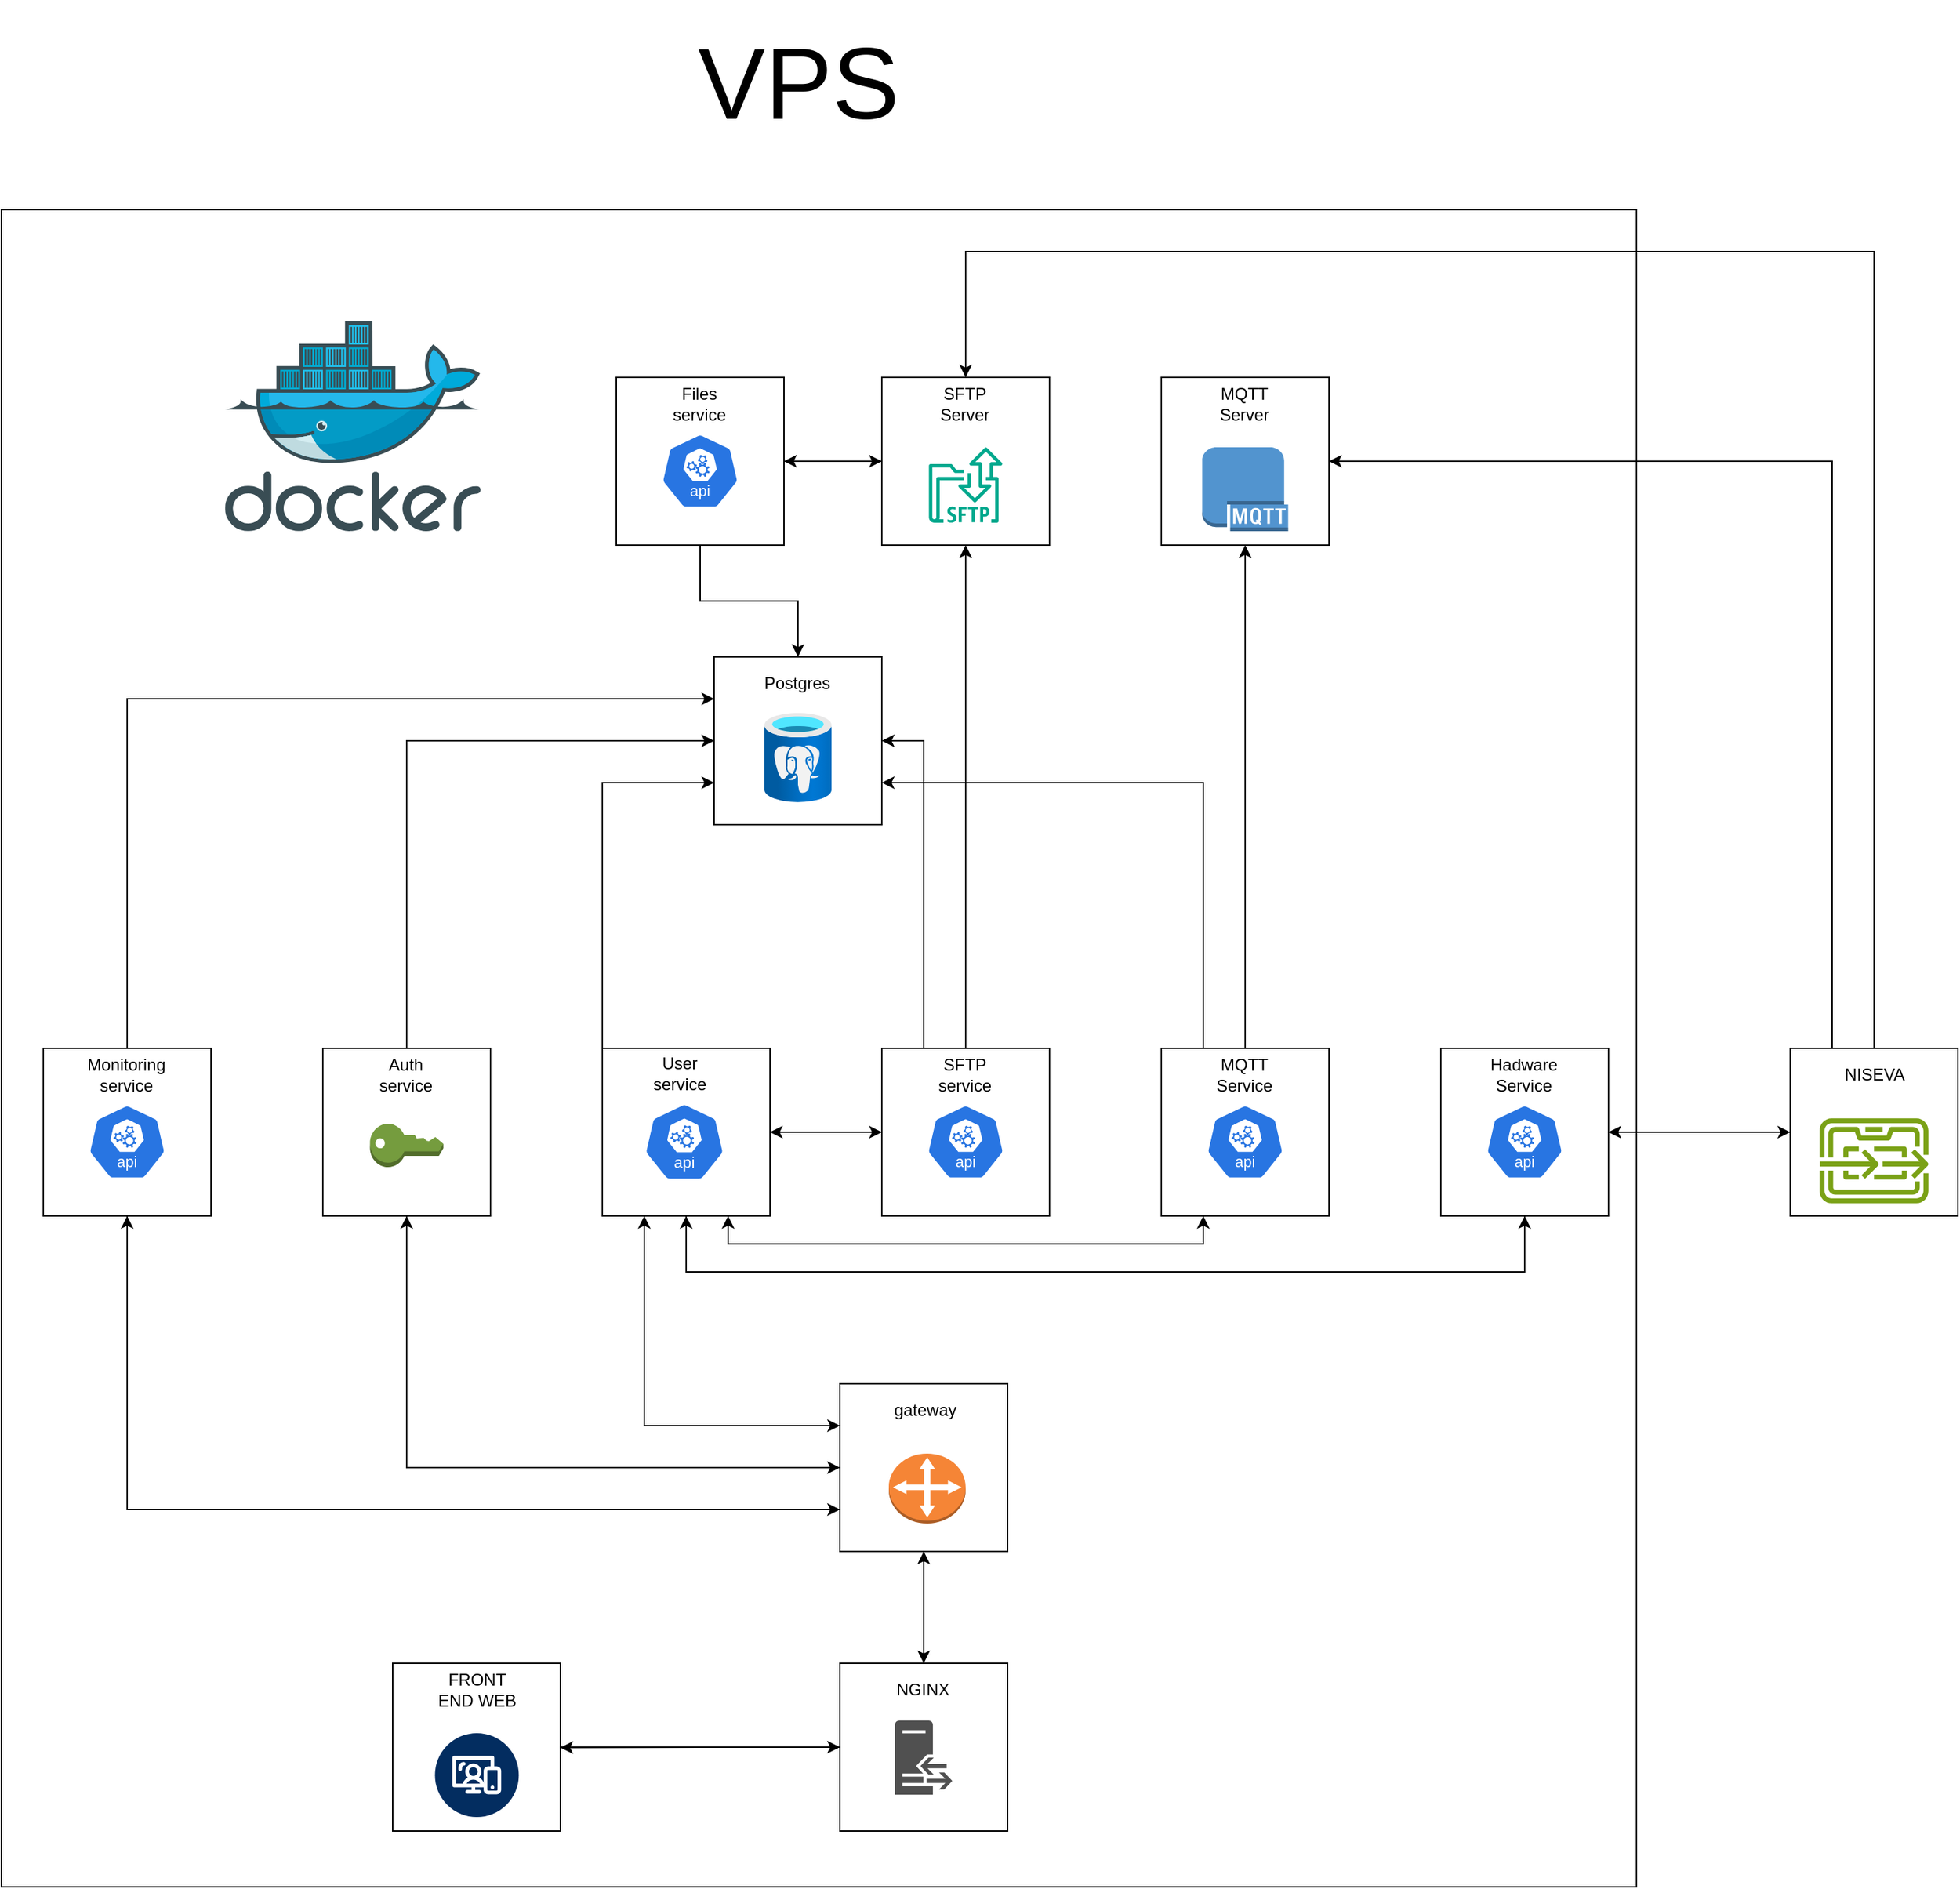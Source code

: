 <mxfile version="26.1.3">
  <diagram id="l8hXMBHkgcEJcSW0mbfh" name="Page-1">
    <mxGraphModel dx="3980" dy="2050" grid="1" gridSize="10" guides="1" tooltips="1" connect="1" arrows="1" fold="1" page="1" pageScale="1" pageWidth="1169" pageHeight="827" math="0" shadow="0">
      <root>
        <mxCell id="0" />
        <mxCell id="1" parent="0" />
        <mxCell id="DZCbmH0bt6J4rJgYgNiA-18" value="" style="rounded=0;whiteSpace=wrap;html=0;fillColor=none;" vertex="1" parent="1">
          <mxGeometry y="160" width="1170" height="1200" as="geometry" />
        </mxCell>
        <mxCell id="PoxzqUH3-YCF-cj8GtX4-8" value="&lt;font style=&quot;font-size: 72px;&quot;&gt;VPS&lt;/font&gt;" style="text;html=1;align=center;verticalAlign=middle;whiteSpace=wrap;rounded=0;" parent="1" vertex="1">
          <mxGeometry x="328.75" y="10" width="482.5" height="120" as="geometry" />
        </mxCell>
        <mxCell id="PoxzqUH3-YCF-cj8GtX4-15" value="" style="group" parent="1" vertex="1" connectable="0">
          <mxGeometry x="430" y="760" width="120" height="120" as="geometry" />
        </mxCell>
        <mxCell id="PoxzqUH3-YCF-cj8GtX4-13" value="" style="whiteSpace=wrap;html=1;aspect=fixed;" parent="PoxzqUH3-YCF-cj8GtX4-15" vertex="1">
          <mxGeometry width="120" height="120" as="geometry" />
        </mxCell>
        <mxCell id="PoxzqUH3-YCF-cj8GtX4-10" value="" style="aspect=fixed;sketch=0;html=1;dashed=0;whitespace=wrap;verticalLabelPosition=bottom;verticalAlign=top;fillColor=#2875E2;strokeColor=#ffffff;points=[[0.005,0.63,0],[0.1,0.2,0],[0.9,0.2,0],[0.5,0,0],[0.995,0.63,0],[0.72,0.99,0],[0.5,1,0],[0.28,0.99,0]];shape=mxgraph.kubernetes.icon2;kubernetesLabel=1;prIcon=api" parent="PoxzqUH3-YCF-cj8GtX4-15" vertex="1">
          <mxGeometry x="29.686" y="39.104" width="58.113" height="55.791" as="geometry" />
        </mxCell>
        <mxCell id="PoxzqUH3-YCF-cj8GtX4-14" value="User service" style="text;html=1;align=center;verticalAlign=middle;whiteSpace=wrap;rounded=0;" parent="PoxzqUH3-YCF-cj8GtX4-15" vertex="1">
          <mxGeometry x="34.857" y="7.286" width="41.143" height="20.571" as="geometry" />
        </mxCell>
        <mxCell id="-a2DfulknnoLtpf2qesY-24" value="" style="group" parent="1" vertex="1" connectable="0">
          <mxGeometry x="230" y="760" width="120" height="120" as="geometry" />
        </mxCell>
        <mxCell id="-a2DfulknnoLtpf2qesY-25" value="" style="whiteSpace=wrap;html=1;aspect=fixed;" parent="-a2DfulknnoLtpf2qesY-24" vertex="1">
          <mxGeometry width="120" height="120" as="geometry" />
        </mxCell>
        <mxCell id="-a2DfulknnoLtpf2qesY-27" value="Auth service" style="text;html=1;align=center;verticalAlign=middle;whiteSpace=wrap;rounded=0;" parent="-a2DfulknnoLtpf2qesY-24" vertex="1">
          <mxGeometry x="39.429" y="9.0" width="41.143" height="20.571" as="geometry" />
        </mxCell>
        <mxCell id="-a2DfulknnoLtpf2qesY-28" value="" style="outlineConnect=0;dashed=0;verticalLabelPosition=bottom;verticalAlign=top;align=center;html=1;shape=mxgraph.aws3.add_on;fillColor=#759C3E;gradientColor=none;" parent="-a2DfulknnoLtpf2qesY-24" vertex="1">
          <mxGeometry x="33.75" y="54.0" width="52.5" height="30.979" as="geometry" />
        </mxCell>
        <mxCell id="-a2DfulknnoLtpf2qesY-30" value="" style="group" parent="1" vertex="1" connectable="0">
          <mxGeometry x="600" y="1000" width="120" height="120" as="geometry" />
        </mxCell>
        <mxCell id="-a2DfulknnoLtpf2qesY-31" value="" style="whiteSpace=wrap;html=1;aspect=fixed;" parent="-a2DfulknnoLtpf2qesY-30" vertex="1">
          <mxGeometry width="120" height="120" as="geometry" />
        </mxCell>
        <mxCell id="-a2DfulknnoLtpf2qesY-32" value="&amp;nbsp;gateway" style="text;html=1;align=center;verticalAlign=middle;whiteSpace=wrap;rounded=0;" parent="-a2DfulknnoLtpf2qesY-30" vertex="1">
          <mxGeometry x="39.429" y="9.0" width="41.143" height="20.571" as="geometry" />
        </mxCell>
        <mxCell id="-a2DfulknnoLtpf2qesY-35" value="" style="outlineConnect=0;dashed=0;verticalLabelPosition=bottom;verticalAlign=top;align=center;html=1;shape=mxgraph.aws3.customer_gateway;fillColor=#F58536;gradientColor=none;" parent="-a2DfulknnoLtpf2qesY-30" vertex="1">
          <mxGeometry x="35" y="50" width="55" height="50" as="geometry" />
        </mxCell>
        <mxCell id="-a2DfulknnoLtpf2qesY-36" value="" style="group" parent="1" vertex="1" connectable="0">
          <mxGeometry x="30" y="760" width="120" height="120" as="geometry" />
        </mxCell>
        <mxCell id="-a2DfulknnoLtpf2qesY-37" value="" style="whiteSpace=wrap;html=1;aspect=fixed;" parent="-a2DfulknnoLtpf2qesY-36" vertex="1">
          <mxGeometry width="120" height="120" as="geometry" />
        </mxCell>
        <mxCell id="-a2DfulknnoLtpf2qesY-38" value="Monitoring&lt;div&gt;service&lt;/div&gt;" style="text;html=1;align=center;verticalAlign=middle;whiteSpace=wrap;rounded=0;" parent="-a2DfulknnoLtpf2qesY-36" vertex="1">
          <mxGeometry x="39.429" y="9.0" width="41.143" height="20.571" as="geometry" />
        </mxCell>
        <mxCell id="-a2DfulknnoLtpf2qesY-40" value="" style="aspect=fixed;sketch=0;html=1;dashed=0;whitespace=wrap;verticalLabelPosition=bottom;verticalAlign=top;fillColor=#2875E2;strokeColor=#ffffff;points=[[0.005,0.63,0],[0.1,0.2,0],[0.9,0.2,0],[0.5,0,0],[0.995,0.63,0],[0.72,0.99,0],[0.5,1,0],[0.28,0.99,0]];shape=mxgraph.kubernetes.icon2;kubernetesLabel=1;prIcon=api" parent="-a2DfulknnoLtpf2qesY-36" vertex="1">
          <mxGeometry x="31.88" y="40" width="56.25" height="54" as="geometry" />
        </mxCell>
        <mxCell id="-a2DfulknnoLtpf2qesY-41" value="" style="group" parent="1" vertex="1" connectable="0">
          <mxGeometry x="630" y="280" width="120" height="120" as="geometry" />
        </mxCell>
        <mxCell id="-a2DfulknnoLtpf2qesY-42" value="" style="whiteSpace=wrap;html=1;aspect=fixed;" parent="-a2DfulknnoLtpf2qesY-41" vertex="1">
          <mxGeometry width="120" height="120" as="geometry" />
        </mxCell>
        <mxCell id="-a2DfulknnoLtpf2qesY-43" value="SFTP Server" style="text;html=1;align=center;verticalAlign=middle;whiteSpace=wrap;rounded=0;" parent="-a2DfulknnoLtpf2qesY-41" vertex="1">
          <mxGeometry x="39.429" y="9.0" width="41.143" height="20.571" as="geometry" />
        </mxCell>
        <mxCell id="-a2DfulknnoLtpf2qesY-45" value="" style="sketch=0;outlineConnect=0;fontColor=#232F3E;gradientColor=none;fillColor=#01A88D;strokeColor=none;dashed=0;verticalLabelPosition=bottom;verticalAlign=top;align=center;html=1;fontSize=12;fontStyle=0;aspect=fixed;shape=mxgraph.aws4.transfer_for_sftp_resource;" parent="-a2DfulknnoLtpf2qesY-41" vertex="1">
          <mxGeometry x="33.69" y="50" width="52.62" height="54" as="geometry" />
        </mxCell>
        <mxCell id="-a2DfulknnoLtpf2qesY-46" value="" style="group" parent="1" vertex="1" connectable="0">
          <mxGeometry x="830" y="280" width="120" height="120" as="geometry" />
        </mxCell>
        <mxCell id="-a2DfulknnoLtpf2qesY-47" value="" style="whiteSpace=wrap;html=1;aspect=fixed;" parent="-a2DfulknnoLtpf2qesY-46" vertex="1">
          <mxGeometry width="120" height="120" as="geometry" />
        </mxCell>
        <mxCell id="-a2DfulknnoLtpf2qesY-48" value="MQTT Server" style="text;html=1;align=center;verticalAlign=middle;whiteSpace=wrap;rounded=0;" parent="-a2DfulknnoLtpf2qesY-46" vertex="1">
          <mxGeometry x="39.429" y="9.0" width="41.143" height="20.571" as="geometry" />
        </mxCell>
        <mxCell id="-a2DfulknnoLtpf2qesY-50" value="" style="outlineConnect=0;dashed=0;verticalLabelPosition=bottom;verticalAlign=top;align=center;html=1;shape=mxgraph.aws3.mqtt_protocol;fillColor=#5294CF;gradientColor=none;" parent="-a2DfulknnoLtpf2qesY-46" vertex="1">
          <mxGeometry x="29.25" y="50" width="61.5" height="60" as="geometry" />
        </mxCell>
        <mxCell id="-a2DfulknnoLtpf2qesY-51" value="" style="group" parent="1" vertex="1" connectable="0">
          <mxGeometry x="510" y="480" width="120" height="120" as="geometry" />
        </mxCell>
        <mxCell id="-a2DfulknnoLtpf2qesY-52" value="" style="whiteSpace=wrap;html=1;aspect=fixed;" parent="-a2DfulknnoLtpf2qesY-51" vertex="1">
          <mxGeometry width="120" height="120" as="geometry" />
        </mxCell>
        <mxCell id="-a2DfulknnoLtpf2qesY-53" value="Postgres" style="text;html=1;align=center;verticalAlign=middle;whiteSpace=wrap;rounded=0;" parent="-a2DfulknnoLtpf2qesY-51" vertex="1">
          <mxGeometry x="39.429" y="9.0" width="41.143" height="20.571" as="geometry" />
        </mxCell>
        <mxCell id="-a2DfulknnoLtpf2qesY-55" value="" style="image;aspect=fixed;html=1;points=[];align=center;fontSize=12;image=img/lib/azure2/databases/Azure_Database_PostgreSQL_Server.svg;" parent="-a2DfulknnoLtpf2qesY-51" vertex="1">
          <mxGeometry x="36" y="40" width="48" height="64" as="geometry" />
        </mxCell>
        <mxCell id="-a2DfulknnoLtpf2qesY-56" value="" style="group" parent="1" vertex="1" connectable="0">
          <mxGeometry x="630" y="760" width="120" height="120" as="geometry" />
        </mxCell>
        <mxCell id="-a2DfulknnoLtpf2qesY-57" value="" style="whiteSpace=wrap;html=1;aspect=fixed;" parent="-a2DfulknnoLtpf2qesY-56" vertex="1">
          <mxGeometry width="120" height="120" as="geometry" />
        </mxCell>
        <mxCell id="-a2DfulknnoLtpf2qesY-58" value="&lt;div&gt;SFTP&lt;/div&gt;&lt;div&gt;service&lt;/div&gt;" style="text;html=1;align=center;verticalAlign=middle;whiteSpace=wrap;rounded=0;" parent="-a2DfulknnoLtpf2qesY-56" vertex="1">
          <mxGeometry x="39.429" y="9.0" width="41.143" height="20.571" as="geometry" />
        </mxCell>
        <mxCell id="-a2DfulknnoLtpf2qesY-59" value="" style="aspect=fixed;sketch=0;html=1;dashed=0;whitespace=wrap;verticalLabelPosition=bottom;verticalAlign=top;fillColor=#2875E2;strokeColor=#ffffff;points=[[0.005,0.63,0],[0.1,0.2,0],[0.9,0.2,0],[0.5,0,0],[0.995,0.63,0],[0.72,0.99,0],[0.5,1,0],[0.28,0.99,0]];shape=mxgraph.kubernetes.icon2;kubernetesLabel=1;prIcon=api" parent="-a2DfulknnoLtpf2qesY-56" vertex="1">
          <mxGeometry x="31.88" y="40" width="56.25" height="54" as="geometry" />
        </mxCell>
        <mxCell id="-a2DfulknnoLtpf2qesY-60" value="" style="group" parent="1" vertex="1" connectable="0">
          <mxGeometry x="440" y="280" width="120" height="120" as="geometry" />
        </mxCell>
        <mxCell id="-a2DfulknnoLtpf2qesY-61" value="" style="whiteSpace=wrap;html=1;aspect=fixed;" parent="-a2DfulknnoLtpf2qesY-60" vertex="1">
          <mxGeometry width="120" height="120" as="geometry" />
        </mxCell>
        <mxCell id="-a2DfulknnoLtpf2qesY-62" value="&lt;div&gt;Files&lt;/div&gt;&lt;div&gt;service&lt;/div&gt;" style="text;html=1;align=center;verticalAlign=middle;whiteSpace=wrap;rounded=0;" parent="-a2DfulknnoLtpf2qesY-60" vertex="1">
          <mxGeometry x="39.429" y="9.0" width="41.143" height="20.571" as="geometry" />
        </mxCell>
        <mxCell id="-a2DfulknnoLtpf2qesY-63" value="" style="aspect=fixed;sketch=0;html=1;dashed=0;whitespace=wrap;verticalLabelPosition=bottom;verticalAlign=top;fillColor=#2875E2;strokeColor=#ffffff;points=[[0.005,0.63,0],[0.1,0.2,0],[0.9,0.2,0],[0.5,0,0],[0.995,0.63,0],[0.72,0.99,0],[0.5,1,0],[0.28,0.99,0]];shape=mxgraph.kubernetes.icon2;kubernetesLabel=1;prIcon=api" parent="-a2DfulknnoLtpf2qesY-60" vertex="1">
          <mxGeometry x="31.88" y="40" width="56.25" height="54" as="geometry" />
        </mxCell>
        <mxCell id="-a2DfulknnoLtpf2qesY-64" value="" style="group" parent="1" vertex="1" connectable="0">
          <mxGeometry x="1030" y="760" width="120" height="120" as="geometry" />
        </mxCell>
        <mxCell id="-a2DfulknnoLtpf2qesY-65" value="" style="whiteSpace=wrap;html=1;aspect=fixed;" parent="-a2DfulknnoLtpf2qesY-64" vertex="1">
          <mxGeometry width="120" height="120" as="geometry" />
        </mxCell>
        <mxCell id="-a2DfulknnoLtpf2qesY-66" value="Hadware&lt;div&gt;Service&lt;/div&gt;" style="text;html=1;align=center;verticalAlign=middle;whiteSpace=wrap;rounded=0;" parent="-a2DfulknnoLtpf2qesY-64" vertex="1">
          <mxGeometry x="39.429" y="9.0" width="41.143" height="20.571" as="geometry" />
        </mxCell>
        <mxCell id="-a2DfulknnoLtpf2qesY-67" value="" style="aspect=fixed;sketch=0;html=1;dashed=0;whitespace=wrap;verticalLabelPosition=bottom;verticalAlign=top;fillColor=#2875E2;strokeColor=#ffffff;points=[[0.005,0.63,0],[0.1,0.2,0],[0.9,0.2,0],[0.5,0,0],[0.995,0.63,0],[0.72,0.99,0],[0.5,1,0],[0.28,0.99,0]];shape=mxgraph.kubernetes.icon2;kubernetesLabel=1;prIcon=api" parent="-a2DfulknnoLtpf2qesY-64" vertex="1">
          <mxGeometry x="31.88" y="40" width="56.25" height="54" as="geometry" />
        </mxCell>
        <mxCell id="-a2DfulknnoLtpf2qesY-68" value="" style="group" parent="1" vertex="1" connectable="0">
          <mxGeometry x="830" y="760" width="120" height="120" as="geometry" />
        </mxCell>
        <mxCell id="-a2DfulknnoLtpf2qesY-69" value="" style="whiteSpace=wrap;html=1;aspect=fixed;" parent="-a2DfulknnoLtpf2qesY-68" vertex="1">
          <mxGeometry width="120" height="120" as="geometry" />
        </mxCell>
        <mxCell id="-a2DfulknnoLtpf2qesY-70" value="MQTT&lt;div&gt;Service&lt;/div&gt;" style="text;html=1;align=center;verticalAlign=middle;whiteSpace=wrap;rounded=0;" parent="-a2DfulknnoLtpf2qesY-68" vertex="1">
          <mxGeometry x="39.429" y="9.0" width="41.143" height="20.571" as="geometry" />
        </mxCell>
        <mxCell id="-a2DfulknnoLtpf2qesY-71" value="" style="aspect=fixed;sketch=0;html=1;dashed=0;whitespace=wrap;verticalLabelPosition=bottom;verticalAlign=top;fillColor=#2875E2;strokeColor=#ffffff;points=[[0.005,0.63,0],[0.1,0.2,0],[0.9,0.2,0],[0.5,0,0],[0.995,0.63,0],[0.72,0.99,0],[0.5,1,0],[0.28,0.99,0]];shape=mxgraph.kubernetes.icon2;kubernetesLabel=1;prIcon=api" parent="-a2DfulknnoLtpf2qesY-68" vertex="1">
          <mxGeometry x="31.88" y="40" width="56.25" height="54" as="geometry" />
        </mxCell>
        <mxCell id="-a2DfulknnoLtpf2qesY-82" style="edgeStyle=orthogonalEdgeStyle;rounded=0;orthogonalLoop=1;jettySize=auto;html=1;exitX=0.5;exitY=0;exitDx=0;exitDy=0;entryX=0;entryY=0.5;entryDx=0;entryDy=0;" parent="1" source="-a2DfulknnoLtpf2qesY-25" target="-a2DfulknnoLtpf2qesY-52" edge="1">
          <mxGeometry relative="1" as="geometry" />
        </mxCell>
        <mxCell id="-a2DfulknnoLtpf2qesY-85" style="edgeStyle=orthogonalEdgeStyle;rounded=0;orthogonalLoop=1;jettySize=auto;html=1;exitX=0;exitY=0.25;exitDx=0;exitDy=0;entryX=0.25;entryY=1;entryDx=0;entryDy=0;" parent="1" source="-a2DfulknnoLtpf2qesY-31" target="PoxzqUH3-YCF-cj8GtX4-13" edge="1">
          <mxGeometry relative="1" as="geometry" />
        </mxCell>
        <mxCell id="-a2DfulknnoLtpf2qesY-86" style="edgeStyle=orthogonalEdgeStyle;rounded=0;orthogonalLoop=1;jettySize=auto;html=1;exitX=0.25;exitY=1;exitDx=0;exitDy=0;entryX=0;entryY=0.25;entryDx=0;entryDy=0;" parent="1" source="PoxzqUH3-YCF-cj8GtX4-13" target="-a2DfulknnoLtpf2qesY-31" edge="1">
          <mxGeometry relative="1" as="geometry" />
        </mxCell>
        <mxCell id="-a2DfulknnoLtpf2qesY-90" style="edgeStyle=orthogonalEdgeStyle;rounded=0;orthogonalLoop=1;jettySize=auto;html=1;exitX=1;exitY=0.5;exitDx=0;exitDy=0;entryX=0;entryY=0.5;entryDx=0;entryDy=0;" parent="1" source="PoxzqUH3-YCF-cj8GtX4-13" target="-a2DfulknnoLtpf2qesY-57" edge="1">
          <mxGeometry relative="1" as="geometry" />
        </mxCell>
        <mxCell id="-a2DfulknnoLtpf2qesY-91" style="edgeStyle=orthogonalEdgeStyle;rounded=0;orthogonalLoop=1;jettySize=auto;html=1;exitX=0;exitY=0.5;exitDx=0;exitDy=0;entryX=1;entryY=0.5;entryDx=0;entryDy=0;" parent="1" source="-a2DfulknnoLtpf2qesY-57" target="PoxzqUH3-YCF-cj8GtX4-13" edge="1">
          <mxGeometry relative="1" as="geometry" />
        </mxCell>
        <mxCell id="-a2DfulknnoLtpf2qesY-92" style="edgeStyle=orthogonalEdgeStyle;rounded=0;orthogonalLoop=1;jettySize=auto;html=1;exitX=0.5;exitY=0;exitDx=0;exitDy=0;entryX=0.5;entryY=1;entryDx=0;entryDy=0;" parent="1" source="-a2DfulknnoLtpf2qesY-57" target="-a2DfulknnoLtpf2qesY-42" edge="1">
          <mxGeometry relative="1" as="geometry" />
        </mxCell>
        <mxCell id="-a2DfulknnoLtpf2qesY-93" style="edgeStyle=orthogonalEdgeStyle;rounded=0;orthogonalLoop=1;jettySize=auto;html=1;exitX=0;exitY=0;exitDx=0;exitDy=0;entryX=0;entryY=0.75;entryDx=0;entryDy=0;" parent="1" source="PoxzqUH3-YCF-cj8GtX4-13" target="-a2DfulknnoLtpf2qesY-52" edge="1">
          <mxGeometry relative="1" as="geometry" />
        </mxCell>
        <mxCell id="-a2DfulknnoLtpf2qesY-94" style="edgeStyle=orthogonalEdgeStyle;rounded=0;orthogonalLoop=1;jettySize=auto;html=1;exitX=0.75;exitY=1;exitDx=0;exitDy=0;entryX=0.25;entryY=1;entryDx=0;entryDy=0;" parent="1" source="PoxzqUH3-YCF-cj8GtX4-13" target="-a2DfulknnoLtpf2qesY-69" edge="1">
          <mxGeometry relative="1" as="geometry" />
        </mxCell>
        <mxCell id="-a2DfulknnoLtpf2qesY-95" style="edgeStyle=orthogonalEdgeStyle;rounded=0;orthogonalLoop=1;jettySize=auto;html=1;exitX=0.25;exitY=1;exitDx=0;exitDy=0;entryX=0.75;entryY=1;entryDx=0;entryDy=0;" parent="1" source="-a2DfulknnoLtpf2qesY-69" target="PoxzqUH3-YCF-cj8GtX4-13" edge="1">
          <mxGeometry relative="1" as="geometry" />
        </mxCell>
        <mxCell id="-a2DfulknnoLtpf2qesY-96" style="edgeStyle=orthogonalEdgeStyle;rounded=0;orthogonalLoop=1;jettySize=auto;html=1;exitX=0.5;exitY=0;exitDx=0;exitDy=0;entryX=0.5;entryY=1;entryDx=0;entryDy=0;" parent="1" source="-a2DfulknnoLtpf2qesY-69" target="-a2DfulknnoLtpf2qesY-47" edge="1">
          <mxGeometry relative="1" as="geometry" />
        </mxCell>
        <mxCell id="-a2DfulknnoLtpf2qesY-98" style="edgeStyle=orthogonalEdgeStyle;rounded=0;orthogonalLoop=1;jettySize=auto;html=1;exitX=0.5;exitY=1;exitDx=0;exitDy=0;entryX=0.5;entryY=1;entryDx=0;entryDy=0;" parent="1" source="PoxzqUH3-YCF-cj8GtX4-13" target="-a2DfulknnoLtpf2qesY-65" edge="1">
          <mxGeometry relative="1" as="geometry">
            <Array as="points">
              <mxPoint x="490" y="920" />
              <mxPoint x="1090" y="920" />
            </Array>
          </mxGeometry>
        </mxCell>
        <mxCell id="-a2DfulknnoLtpf2qesY-99" style="edgeStyle=orthogonalEdgeStyle;rounded=0;orthogonalLoop=1;jettySize=auto;html=1;exitX=0.5;exitY=1;exitDx=0;exitDy=0;entryX=0.5;entryY=1;entryDx=0;entryDy=0;" parent="1" source="-a2DfulknnoLtpf2qesY-65" target="PoxzqUH3-YCF-cj8GtX4-13" edge="1">
          <mxGeometry relative="1" as="geometry">
            <Array as="points">
              <mxPoint x="1090" y="920" />
              <mxPoint x="490" y="920" />
            </Array>
          </mxGeometry>
        </mxCell>
        <mxCell id="-a2DfulknnoLtpf2qesY-100" style="edgeStyle=orthogonalEdgeStyle;rounded=0;orthogonalLoop=1;jettySize=auto;html=1;exitX=0;exitY=0.75;exitDx=0;exitDy=0;entryX=0.5;entryY=1;entryDx=0;entryDy=0;" parent="1" source="-a2DfulknnoLtpf2qesY-31" target="-a2DfulknnoLtpf2qesY-37" edge="1">
          <mxGeometry relative="1" as="geometry" />
        </mxCell>
        <mxCell id="-a2DfulknnoLtpf2qesY-102" style="edgeStyle=orthogonalEdgeStyle;rounded=0;orthogonalLoop=1;jettySize=auto;html=1;exitX=0.5;exitY=0;exitDx=0;exitDy=0;entryX=0;entryY=0.25;entryDx=0;entryDy=0;" parent="1" source="-a2DfulknnoLtpf2qesY-37" target="-a2DfulknnoLtpf2qesY-52" edge="1">
          <mxGeometry relative="1" as="geometry" />
        </mxCell>
        <mxCell id="-a2DfulknnoLtpf2qesY-103" style="edgeStyle=orthogonalEdgeStyle;rounded=0;orthogonalLoop=1;jettySize=auto;html=1;exitX=1;exitY=0.5;exitDx=0;exitDy=0;entryX=0;entryY=0.5;entryDx=0;entryDy=0;" parent="1" source="-a2DfulknnoLtpf2qesY-61" target="-a2DfulknnoLtpf2qesY-42" edge="1">
          <mxGeometry relative="1" as="geometry" />
        </mxCell>
        <mxCell id="-a2DfulknnoLtpf2qesY-104" style="edgeStyle=orthogonalEdgeStyle;rounded=0;orthogonalLoop=1;jettySize=auto;html=1;exitX=0;exitY=0.5;exitDx=0;exitDy=0;entryX=1;entryY=0.5;entryDx=0;entryDy=0;" parent="1" source="-a2DfulknnoLtpf2qesY-42" target="-a2DfulknnoLtpf2qesY-61" edge="1">
          <mxGeometry relative="1" as="geometry" />
        </mxCell>
        <mxCell id="-a2DfulknnoLtpf2qesY-105" style="edgeStyle=orthogonalEdgeStyle;rounded=0;orthogonalLoop=1;jettySize=auto;html=1;exitX=0.5;exitY=1;exitDx=0;exitDy=0;entryX=0.5;entryY=0;entryDx=0;entryDy=0;" parent="1" source="-a2DfulknnoLtpf2qesY-61" target="-a2DfulknnoLtpf2qesY-52" edge="1">
          <mxGeometry relative="1" as="geometry" />
        </mxCell>
        <mxCell id="-a2DfulknnoLtpf2qesY-106" style="edgeStyle=orthogonalEdgeStyle;rounded=0;orthogonalLoop=1;jettySize=auto;html=1;exitX=0.5;exitY=1;exitDx=0;exitDy=0;entryX=0;entryY=0.5;entryDx=0;entryDy=0;" parent="1" source="-a2DfulknnoLtpf2qesY-25" target="-a2DfulknnoLtpf2qesY-31" edge="1">
          <mxGeometry relative="1" as="geometry" />
        </mxCell>
        <mxCell id="-a2DfulknnoLtpf2qesY-107" style="edgeStyle=orthogonalEdgeStyle;rounded=0;orthogonalLoop=1;jettySize=auto;html=1;exitX=0;exitY=0.5;exitDx=0;exitDy=0;entryX=0.5;entryY=1;entryDx=0;entryDy=0;" parent="1" source="-a2DfulknnoLtpf2qesY-31" target="-a2DfulknnoLtpf2qesY-25" edge="1">
          <mxGeometry relative="1" as="geometry" />
        </mxCell>
        <mxCell id="-a2DfulknnoLtpf2qesY-108" style="edgeStyle=orthogonalEdgeStyle;rounded=0;orthogonalLoop=1;jettySize=auto;html=1;exitX=0.5;exitY=1;exitDx=0;exitDy=0;entryX=0;entryY=0.75;entryDx=0;entryDy=0;" parent="1" source="-a2DfulknnoLtpf2qesY-37" target="-a2DfulknnoLtpf2qesY-31" edge="1">
          <mxGeometry relative="1" as="geometry" />
        </mxCell>
        <mxCell id="-a2DfulknnoLtpf2qesY-111" style="edgeStyle=orthogonalEdgeStyle;rounded=0;orthogonalLoop=1;jettySize=auto;html=1;exitX=0.25;exitY=0;exitDx=0;exitDy=0;entryX=1;entryY=0.75;entryDx=0;entryDy=0;" parent="1" source="-a2DfulknnoLtpf2qesY-69" target="-a2DfulknnoLtpf2qesY-52" edge="1">
          <mxGeometry relative="1" as="geometry" />
        </mxCell>
        <mxCell id="-a2DfulknnoLtpf2qesY-127" style="edgeStyle=orthogonalEdgeStyle;rounded=0;orthogonalLoop=1;jettySize=auto;html=1;exitX=0.25;exitY=0;exitDx=0;exitDy=0;entryX=1;entryY=0.5;entryDx=0;entryDy=0;" parent="1" source="-a2DfulknnoLtpf2qesY-57" target="-a2DfulknnoLtpf2qesY-52" edge="1">
          <mxGeometry relative="1" as="geometry" />
        </mxCell>
        <mxCell id="-a2DfulknnoLtpf2qesY-130" value="" style="image;sketch=0;aspect=fixed;html=1;points=[];align=center;fontSize=12;image=img/lib/mscae/Docker.svg;" parent="1" vertex="1">
          <mxGeometry x="160" y="240" width="182.93" height="150" as="geometry" />
        </mxCell>
        <mxCell id="DZCbmH0bt6J4rJgYgNiA-2" value="" style="group" vertex="1" connectable="0" parent="1">
          <mxGeometry x="600" y="1200" width="120" height="120" as="geometry" />
        </mxCell>
        <mxCell id="DZCbmH0bt6J4rJgYgNiA-17" style="edgeStyle=orthogonalEdgeStyle;rounded=0;orthogonalLoop=1;jettySize=auto;html=1;exitX=0;exitY=0.5;exitDx=0;exitDy=0;" edge="1" parent="DZCbmH0bt6J4rJgYgNiA-2" source="DZCbmH0bt6J4rJgYgNiA-3">
          <mxGeometry relative="1" as="geometry">
            <mxPoint x="-200" y="60.333" as="targetPoint" />
          </mxGeometry>
        </mxCell>
        <mxCell id="DZCbmH0bt6J4rJgYgNiA-3" value="" style="whiteSpace=wrap;html=1;aspect=fixed;" vertex="1" parent="DZCbmH0bt6J4rJgYgNiA-2">
          <mxGeometry width="120" height="120" as="geometry" />
        </mxCell>
        <mxCell id="DZCbmH0bt6J4rJgYgNiA-4" value="NGINX" style="text;html=1;align=center;verticalAlign=middle;whiteSpace=wrap;rounded=0;" vertex="1" parent="DZCbmH0bt6J4rJgYgNiA-2">
          <mxGeometry x="39.429" y="9.0" width="41.143" height="20.571" as="geometry" />
        </mxCell>
        <mxCell id="DZCbmH0bt6J4rJgYgNiA-6" value="" style="sketch=0;pointerEvents=1;shadow=0;dashed=0;html=1;strokeColor=none;fillColor=#505050;labelPosition=center;verticalLabelPosition=bottom;verticalAlign=top;outlineConnect=0;align=center;shape=mxgraph.office.servers.reverse_proxy;" vertex="1" parent="DZCbmH0bt6J4rJgYgNiA-2">
          <mxGeometry x="39.43" y="41" width="41" height="53" as="geometry" />
        </mxCell>
        <mxCell id="DZCbmH0bt6J4rJgYgNiA-7" style="edgeStyle=orthogonalEdgeStyle;rounded=0;orthogonalLoop=1;jettySize=auto;html=1;exitX=0.5;exitY=0;exitDx=0;exitDy=0;entryX=0.5;entryY=1;entryDx=0;entryDy=0;" edge="1" parent="1" source="DZCbmH0bt6J4rJgYgNiA-3" target="-a2DfulknnoLtpf2qesY-31">
          <mxGeometry relative="1" as="geometry" />
        </mxCell>
        <mxCell id="DZCbmH0bt6J4rJgYgNiA-9" style="edgeStyle=orthogonalEdgeStyle;rounded=0;orthogonalLoop=1;jettySize=auto;html=1;exitX=0.5;exitY=1;exitDx=0;exitDy=0;entryX=0.5;entryY=0;entryDx=0;entryDy=0;" edge="1" parent="1" source="-a2DfulknnoLtpf2qesY-31" target="DZCbmH0bt6J4rJgYgNiA-3">
          <mxGeometry relative="1" as="geometry" />
        </mxCell>
        <mxCell id="DZCbmH0bt6J4rJgYgNiA-11" value="" style="group" vertex="1" connectable="0" parent="1">
          <mxGeometry x="280" y="1200" width="120" height="120" as="geometry" />
        </mxCell>
        <mxCell id="DZCbmH0bt6J4rJgYgNiA-12" value="" style="whiteSpace=wrap;html=1;aspect=fixed;" vertex="1" parent="DZCbmH0bt6J4rJgYgNiA-11">
          <mxGeometry width="120" height="120" as="geometry" />
        </mxCell>
        <mxCell id="DZCbmH0bt6J4rJgYgNiA-13" value="FRONT END WEB" style="text;html=1;align=center;verticalAlign=middle;whiteSpace=wrap;rounded=0;" vertex="1" parent="DZCbmH0bt6J4rJgYgNiA-11">
          <mxGeometry x="29.65" y="9" width="60.57" height="20.57" as="geometry" />
        </mxCell>
        <mxCell id="DZCbmH0bt6J4rJgYgNiA-15" value="" style="verticalLabelPosition=bottom;aspect=fixed;html=1;shape=mxgraph.salesforce.web2;" vertex="1" parent="DZCbmH0bt6J4rJgYgNiA-11">
          <mxGeometry x="30.22" y="50" width="60" height="60" as="geometry" />
        </mxCell>
        <mxCell id="DZCbmH0bt6J4rJgYgNiA-16" style="edgeStyle=orthogonalEdgeStyle;rounded=0;orthogonalLoop=1;jettySize=auto;html=1;exitX=1;exitY=0.5;exitDx=0;exitDy=0;" edge="1" parent="1" source="DZCbmH0bt6J4rJgYgNiA-12" target="DZCbmH0bt6J4rJgYgNiA-3">
          <mxGeometry relative="1" as="geometry" />
        </mxCell>
        <mxCell id="DZCbmH0bt6J4rJgYgNiA-20" value="" style="group" vertex="1" connectable="0" parent="1">
          <mxGeometry x="1280" y="760" width="120" height="120" as="geometry" />
        </mxCell>
        <mxCell id="DZCbmH0bt6J4rJgYgNiA-21" value="" style="whiteSpace=wrap;html=1;aspect=fixed;" vertex="1" parent="DZCbmH0bt6J4rJgYgNiA-20">
          <mxGeometry width="120" height="120" as="geometry" />
        </mxCell>
        <mxCell id="DZCbmH0bt6J4rJgYgNiA-22" value="NISEVA" style="text;html=1;align=center;verticalAlign=middle;whiteSpace=wrap;rounded=0;" vertex="1" parent="DZCbmH0bt6J4rJgYgNiA-20">
          <mxGeometry x="29.65" y="9" width="60.57" height="20.57" as="geometry" />
        </mxCell>
        <mxCell id="DZCbmH0bt6J4rJgYgNiA-28" value="" style="sketch=0;outlineConnect=0;fontColor=#232F3E;gradientColor=none;fillColor=#7AA116;strokeColor=none;dashed=0;verticalLabelPosition=bottom;verticalAlign=top;align=center;html=1;fontSize=12;fontStyle=0;aspect=fixed;pointerEvents=1;shape=mxgraph.aws4.import_export;" vertex="1" parent="DZCbmH0bt6J4rJgYgNiA-20">
          <mxGeometry x="21" y="50" width="78" height="61" as="geometry" />
        </mxCell>
        <mxCell id="DZCbmH0bt6J4rJgYgNiA-24" style="edgeStyle=orthogonalEdgeStyle;rounded=0;orthogonalLoop=1;jettySize=auto;html=1;exitX=1;exitY=0.5;exitDx=0;exitDy=0;entryX=0;entryY=0.5;entryDx=0;entryDy=0;" edge="1" parent="1" source="-a2DfulknnoLtpf2qesY-65" target="DZCbmH0bt6J4rJgYgNiA-21">
          <mxGeometry relative="1" as="geometry" />
        </mxCell>
        <mxCell id="DZCbmH0bt6J4rJgYgNiA-25" style="edgeStyle=orthogonalEdgeStyle;rounded=0;orthogonalLoop=1;jettySize=auto;html=1;exitX=0;exitY=0.5;exitDx=0;exitDy=0;entryX=1;entryY=0.5;entryDx=0;entryDy=0;" edge="1" parent="1" source="DZCbmH0bt6J4rJgYgNiA-21" target="-a2DfulknnoLtpf2qesY-65">
          <mxGeometry relative="1" as="geometry" />
        </mxCell>
        <mxCell id="DZCbmH0bt6J4rJgYgNiA-26" style="edgeStyle=orthogonalEdgeStyle;rounded=0;orthogonalLoop=1;jettySize=auto;html=1;exitX=0.5;exitY=0;exitDx=0;exitDy=0;entryX=0.5;entryY=0;entryDx=0;entryDy=0;" edge="1" parent="1" source="DZCbmH0bt6J4rJgYgNiA-21" target="-a2DfulknnoLtpf2qesY-42">
          <mxGeometry relative="1" as="geometry">
            <Array as="points">
              <mxPoint x="1340" y="190" />
              <mxPoint x="690" y="190" />
            </Array>
          </mxGeometry>
        </mxCell>
        <mxCell id="DZCbmH0bt6J4rJgYgNiA-27" style="edgeStyle=orthogonalEdgeStyle;rounded=0;orthogonalLoop=1;jettySize=auto;html=1;exitX=0.25;exitY=0;exitDx=0;exitDy=0;entryX=1;entryY=0.5;entryDx=0;entryDy=0;" edge="1" parent="1" source="DZCbmH0bt6J4rJgYgNiA-21" target="-a2DfulknnoLtpf2qesY-47">
          <mxGeometry relative="1" as="geometry" />
        </mxCell>
      </root>
    </mxGraphModel>
  </diagram>
</mxfile>
